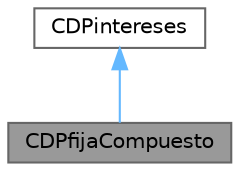 digraph "CDPfijaCompuesto"
{
 // LATEX_PDF_SIZE
  bgcolor="transparent";
  edge [fontname=Helvetica,fontsize=10,labelfontname=Helvetica,labelfontsize=10];
  node [fontname=Helvetica,fontsize=10,shape=box,height=0.2,width=0.4];
  Node1 [id="Node000001",label="CDPfijaCompuesto",height=0.2,width=0.4,color="gray40", fillcolor="grey60", style="filled", fontcolor="black",tooltip="Clase que representa un Certificado de Depósito a Plazo con intereses fijos y calculados de forma com..."];
  Node2 -> Node1 [id="edge1_Node000001_Node000002",dir="back",color="steelblue1",style="solid",tooltip=" "];
  Node2 [id="Node000002",label="CDPintereses",height=0.2,width=0.4,color="gray40", fillcolor="white", style="filled",URL="$class_c_d_pintereses.html",tooltip="Clase que representa los intereses de un Certificado de Depósito a Plazo."];
}
